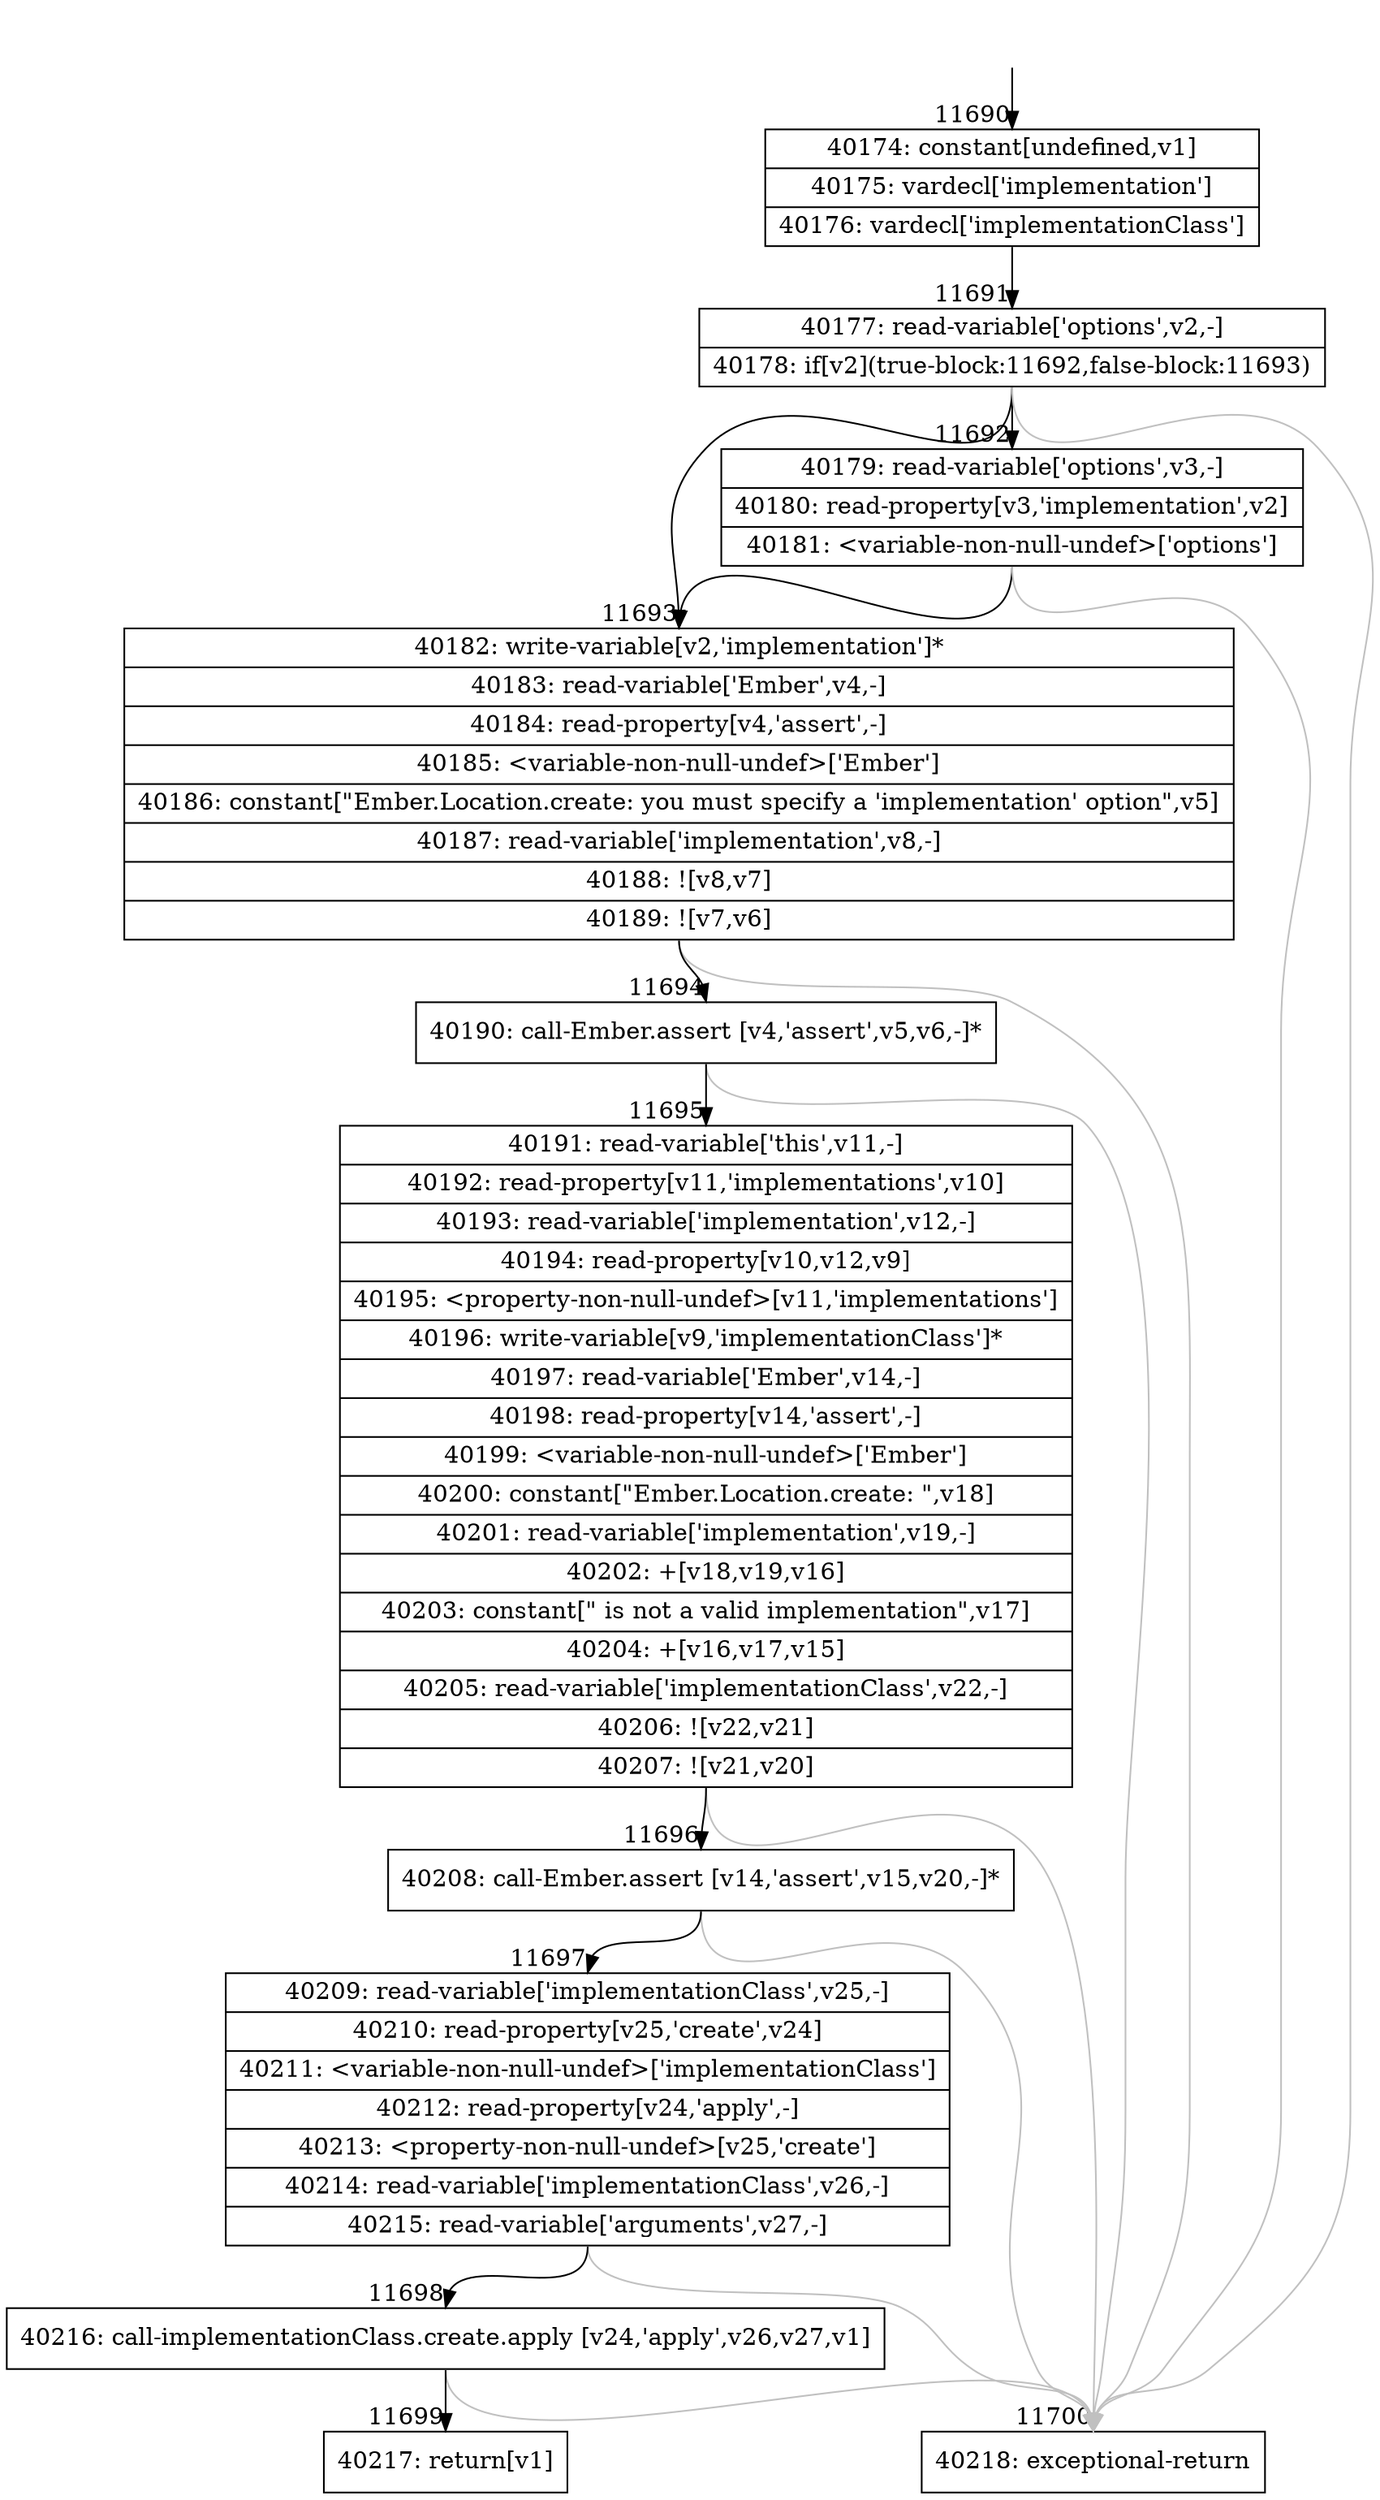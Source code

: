 digraph {
rankdir="TD"
BB_entry961[shape=none,label=""];
BB_entry961 -> BB11690 [tailport=s, headport=n, headlabel="    11690"]
BB11690 [shape=record label="{40174: constant[undefined,v1]|40175: vardecl['implementation']|40176: vardecl['implementationClass']}" ] 
BB11690 -> BB11691 [tailport=s, headport=n, headlabel="      11691"]
BB11691 [shape=record label="{40177: read-variable['options',v2,-]|40178: if[v2](true-block:11692,false-block:11693)}" ] 
BB11691 -> BB11693 [tailport=s, headport=n, headlabel="      11693"]
BB11691 -> BB11692 [tailport=s, headport=n, headlabel="      11692"]
BB11691 -> BB11700 [tailport=s, headport=n, color=gray, headlabel="      11700"]
BB11692 [shape=record label="{40179: read-variable['options',v3,-]|40180: read-property[v3,'implementation',v2]|40181: \<variable-non-null-undef\>['options']}" ] 
BB11692 -> BB11693 [tailport=s, headport=n]
BB11692 -> BB11700 [tailport=s, headport=n, color=gray]
BB11693 [shape=record label="{40182: write-variable[v2,'implementation']*|40183: read-variable['Ember',v4,-]|40184: read-property[v4,'assert',-]|40185: \<variable-non-null-undef\>['Ember']|40186: constant[\"Ember.Location.create: you must specify a 'implementation' option\",v5]|40187: read-variable['implementation',v8,-]|40188: ![v8,v7]|40189: ![v7,v6]}" ] 
BB11693 -> BB11694 [tailport=s, headport=n, headlabel="      11694"]
BB11693 -> BB11700 [tailport=s, headport=n, color=gray]
BB11694 [shape=record label="{40190: call-Ember.assert [v4,'assert',v5,v6,-]*}" ] 
BB11694 -> BB11695 [tailport=s, headport=n, headlabel="      11695"]
BB11694 -> BB11700 [tailport=s, headport=n, color=gray]
BB11695 [shape=record label="{40191: read-variable['this',v11,-]|40192: read-property[v11,'implementations',v10]|40193: read-variable['implementation',v12,-]|40194: read-property[v10,v12,v9]|40195: \<property-non-null-undef\>[v11,'implementations']|40196: write-variable[v9,'implementationClass']*|40197: read-variable['Ember',v14,-]|40198: read-property[v14,'assert',-]|40199: \<variable-non-null-undef\>['Ember']|40200: constant[\"Ember.Location.create: \",v18]|40201: read-variable['implementation',v19,-]|40202: +[v18,v19,v16]|40203: constant[\" is not a valid implementation\",v17]|40204: +[v16,v17,v15]|40205: read-variable['implementationClass',v22,-]|40206: ![v22,v21]|40207: ![v21,v20]}" ] 
BB11695 -> BB11696 [tailport=s, headport=n, headlabel="      11696"]
BB11695 -> BB11700 [tailport=s, headport=n, color=gray]
BB11696 [shape=record label="{40208: call-Ember.assert [v14,'assert',v15,v20,-]*}" ] 
BB11696 -> BB11697 [tailport=s, headport=n, headlabel="      11697"]
BB11696 -> BB11700 [tailport=s, headport=n, color=gray]
BB11697 [shape=record label="{40209: read-variable['implementationClass',v25,-]|40210: read-property[v25,'create',v24]|40211: \<variable-non-null-undef\>['implementationClass']|40212: read-property[v24,'apply',-]|40213: \<property-non-null-undef\>[v25,'create']|40214: read-variable['implementationClass',v26,-]|40215: read-variable['arguments',v27,-]}" ] 
BB11697 -> BB11698 [tailport=s, headport=n, headlabel="      11698"]
BB11697 -> BB11700 [tailport=s, headport=n, color=gray]
BB11698 [shape=record label="{40216: call-implementationClass.create.apply [v24,'apply',v26,v27,v1]}" ] 
BB11698 -> BB11699 [tailport=s, headport=n, headlabel="      11699"]
BB11698 -> BB11700 [tailport=s, headport=n, color=gray]
BB11699 [shape=record label="{40217: return[v1]}" ] 
BB11700 [shape=record label="{40218: exceptional-return}" ] 
//#$~ 21465
}

